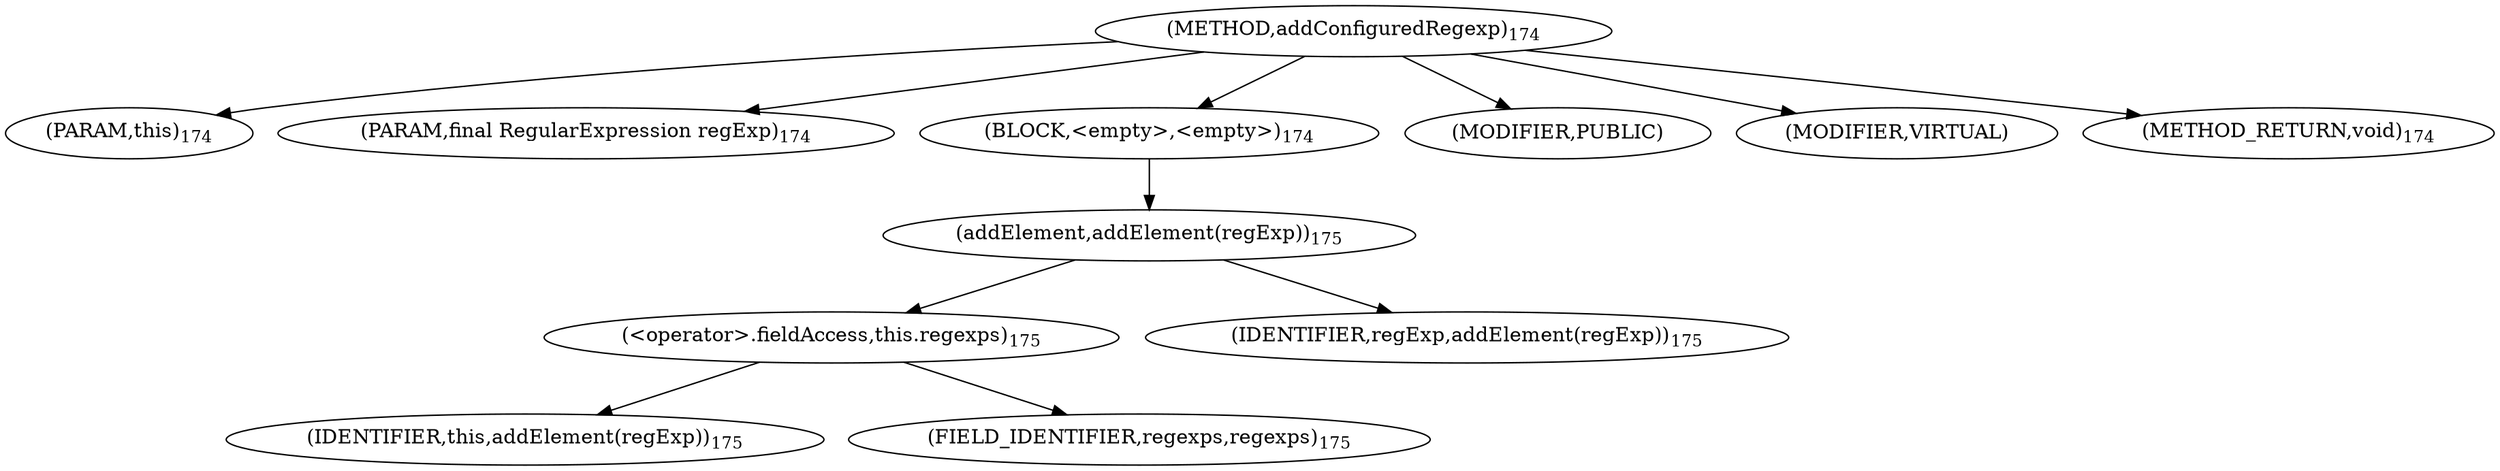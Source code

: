 digraph "addConfiguredRegexp" {  
"214" [label = <(METHOD,addConfiguredRegexp)<SUB>174</SUB>> ]
"15" [label = <(PARAM,this)<SUB>174</SUB>> ]
"215" [label = <(PARAM,final RegularExpression regExp)<SUB>174</SUB>> ]
"216" [label = <(BLOCK,&lt;empty&gt;,&lt;empty&gt;)<SUB>174</SUB>> ]
"217" [label = <(addElement,addElement(regExp))<SUB>175</SUB>> ]
"218" [label = <(&lt;operator&gt;.fieldAccess,this.regexps)<SUB>175</SUB>> ]
"14" [label = <(IDENTIFIER,this,addElement(regExp))<SUB>175</SUB>> ]
"219" [label = <(FIELD_IDENTIFIER,regexps,regexps)<SUB>175</SUB>> ]
"220" [label = <(IDENTIFIER,regExp,addElement(regExp))<SUB>175</SUB>> ]
"221" [label = <(MODIFIER,PUBLIC)> ]
"222" [label = <(MODIFIER,VIRTUAL)> ]
"223" [label = <(METHOD_RETURN,void)<SUB>174</SUB>> ]
  "214" -> "15" 
  "214" -> "215" 
  "214" -> "216" 
  "214" -> "221" 
  "214" -> "222" 
  "214" -> "223" 
  "216" -> "217" 
  "217" -> "218" 
  "217" -> "220" 
  "218" -> "14" 
  "218" -> "219" 
}
